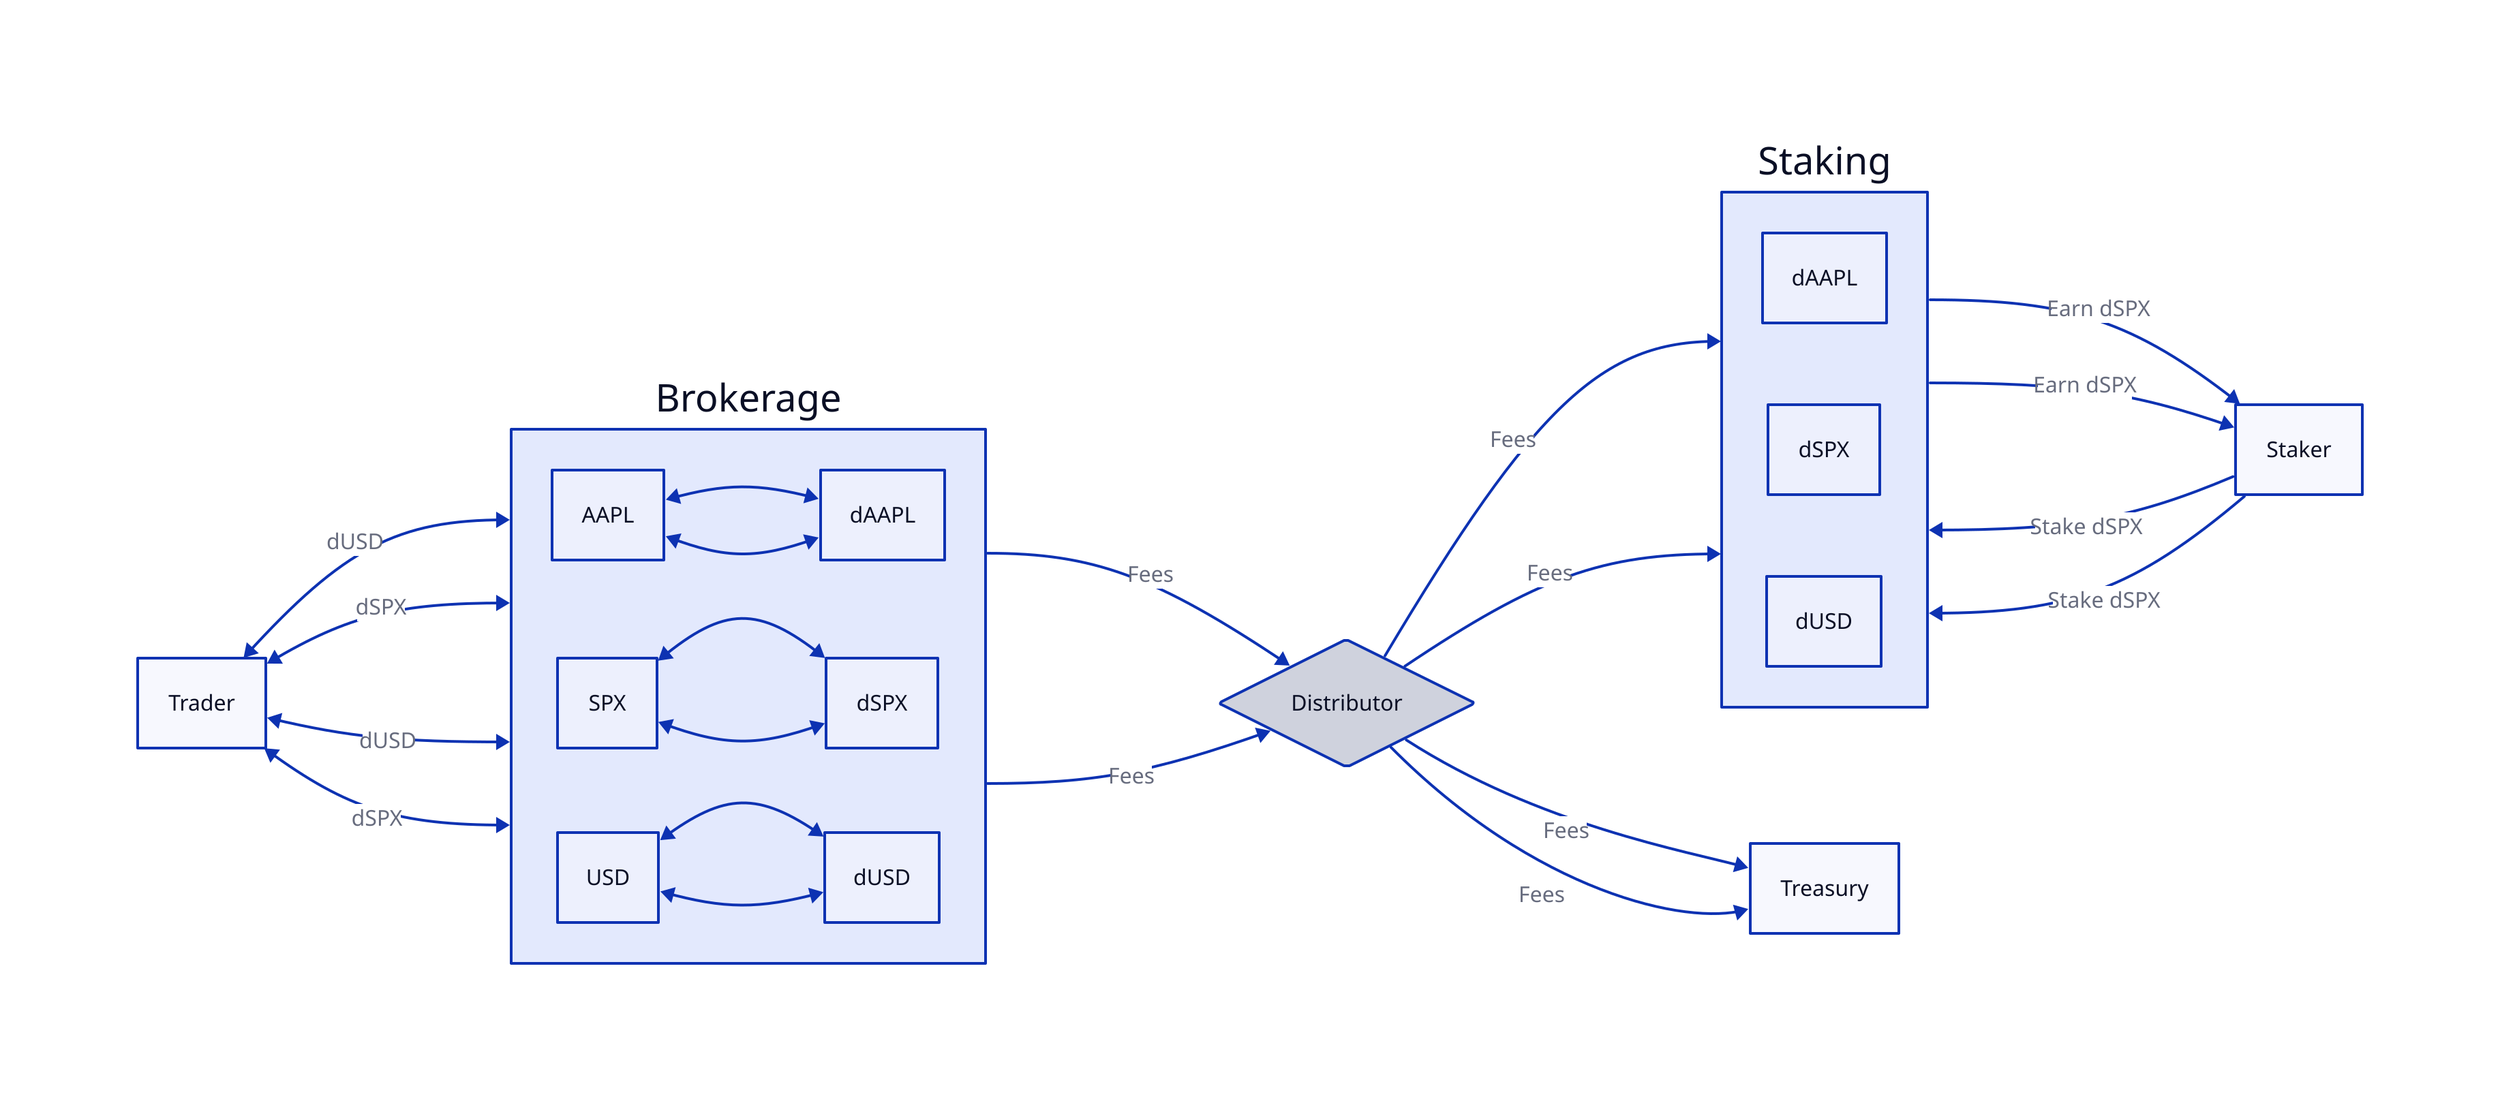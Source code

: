 direction: right

Brokerage: {
  AAPL
  dAAPL
  SPX
  dSPX
  USD
  dUSD
}
Staking: {
  dAAPL
  dSPX
  dUSD
}
Staker
Trader
Distributor
Distributor.shape: diamond
Treasury

Brokerage.AAPL <-> Brokerage.dAAPL
Brokerage.SPX <-> Brokerage.dSPX
Brokerage.USD <-> Brokerage.dUSD

Brokerage -> Distributor: Fees
Distributor -> Staking: Fees
Distributor -> Treasury: Fees

Staker -> Staking: Stake dSPX
Staking -> Staker: Earn dSPX

Trader <-> Brokerage: dUSD
Trader <-> Brokerage: dSPX
Brokerage: {
  AAPL
  dAAPL
  SPX
  dSPX
  USD
  dUSD
}
Staking: {
  dAAPL
  dSPX
  dUSD
}
Staker
Trader
Distributor
Distributor.shape: diamond
Treasury

Brokerage.AAPL <-> Brokerage.dAAPL
Brokerage.SPX <-> Brokerage.dSPX
Brokerage.USD <-> Brokerage.dUSD

Brokerage -> Distributor: Fees
Distributor -> Staking: Fees
Distributor -> Treasury: Fees

Staker -> Staking: Stake dSPX
Staking -> Staker: Earn dSPX

Trader <-> Brokerage: dUSD
Trader <-> Brokerage: dSPX
